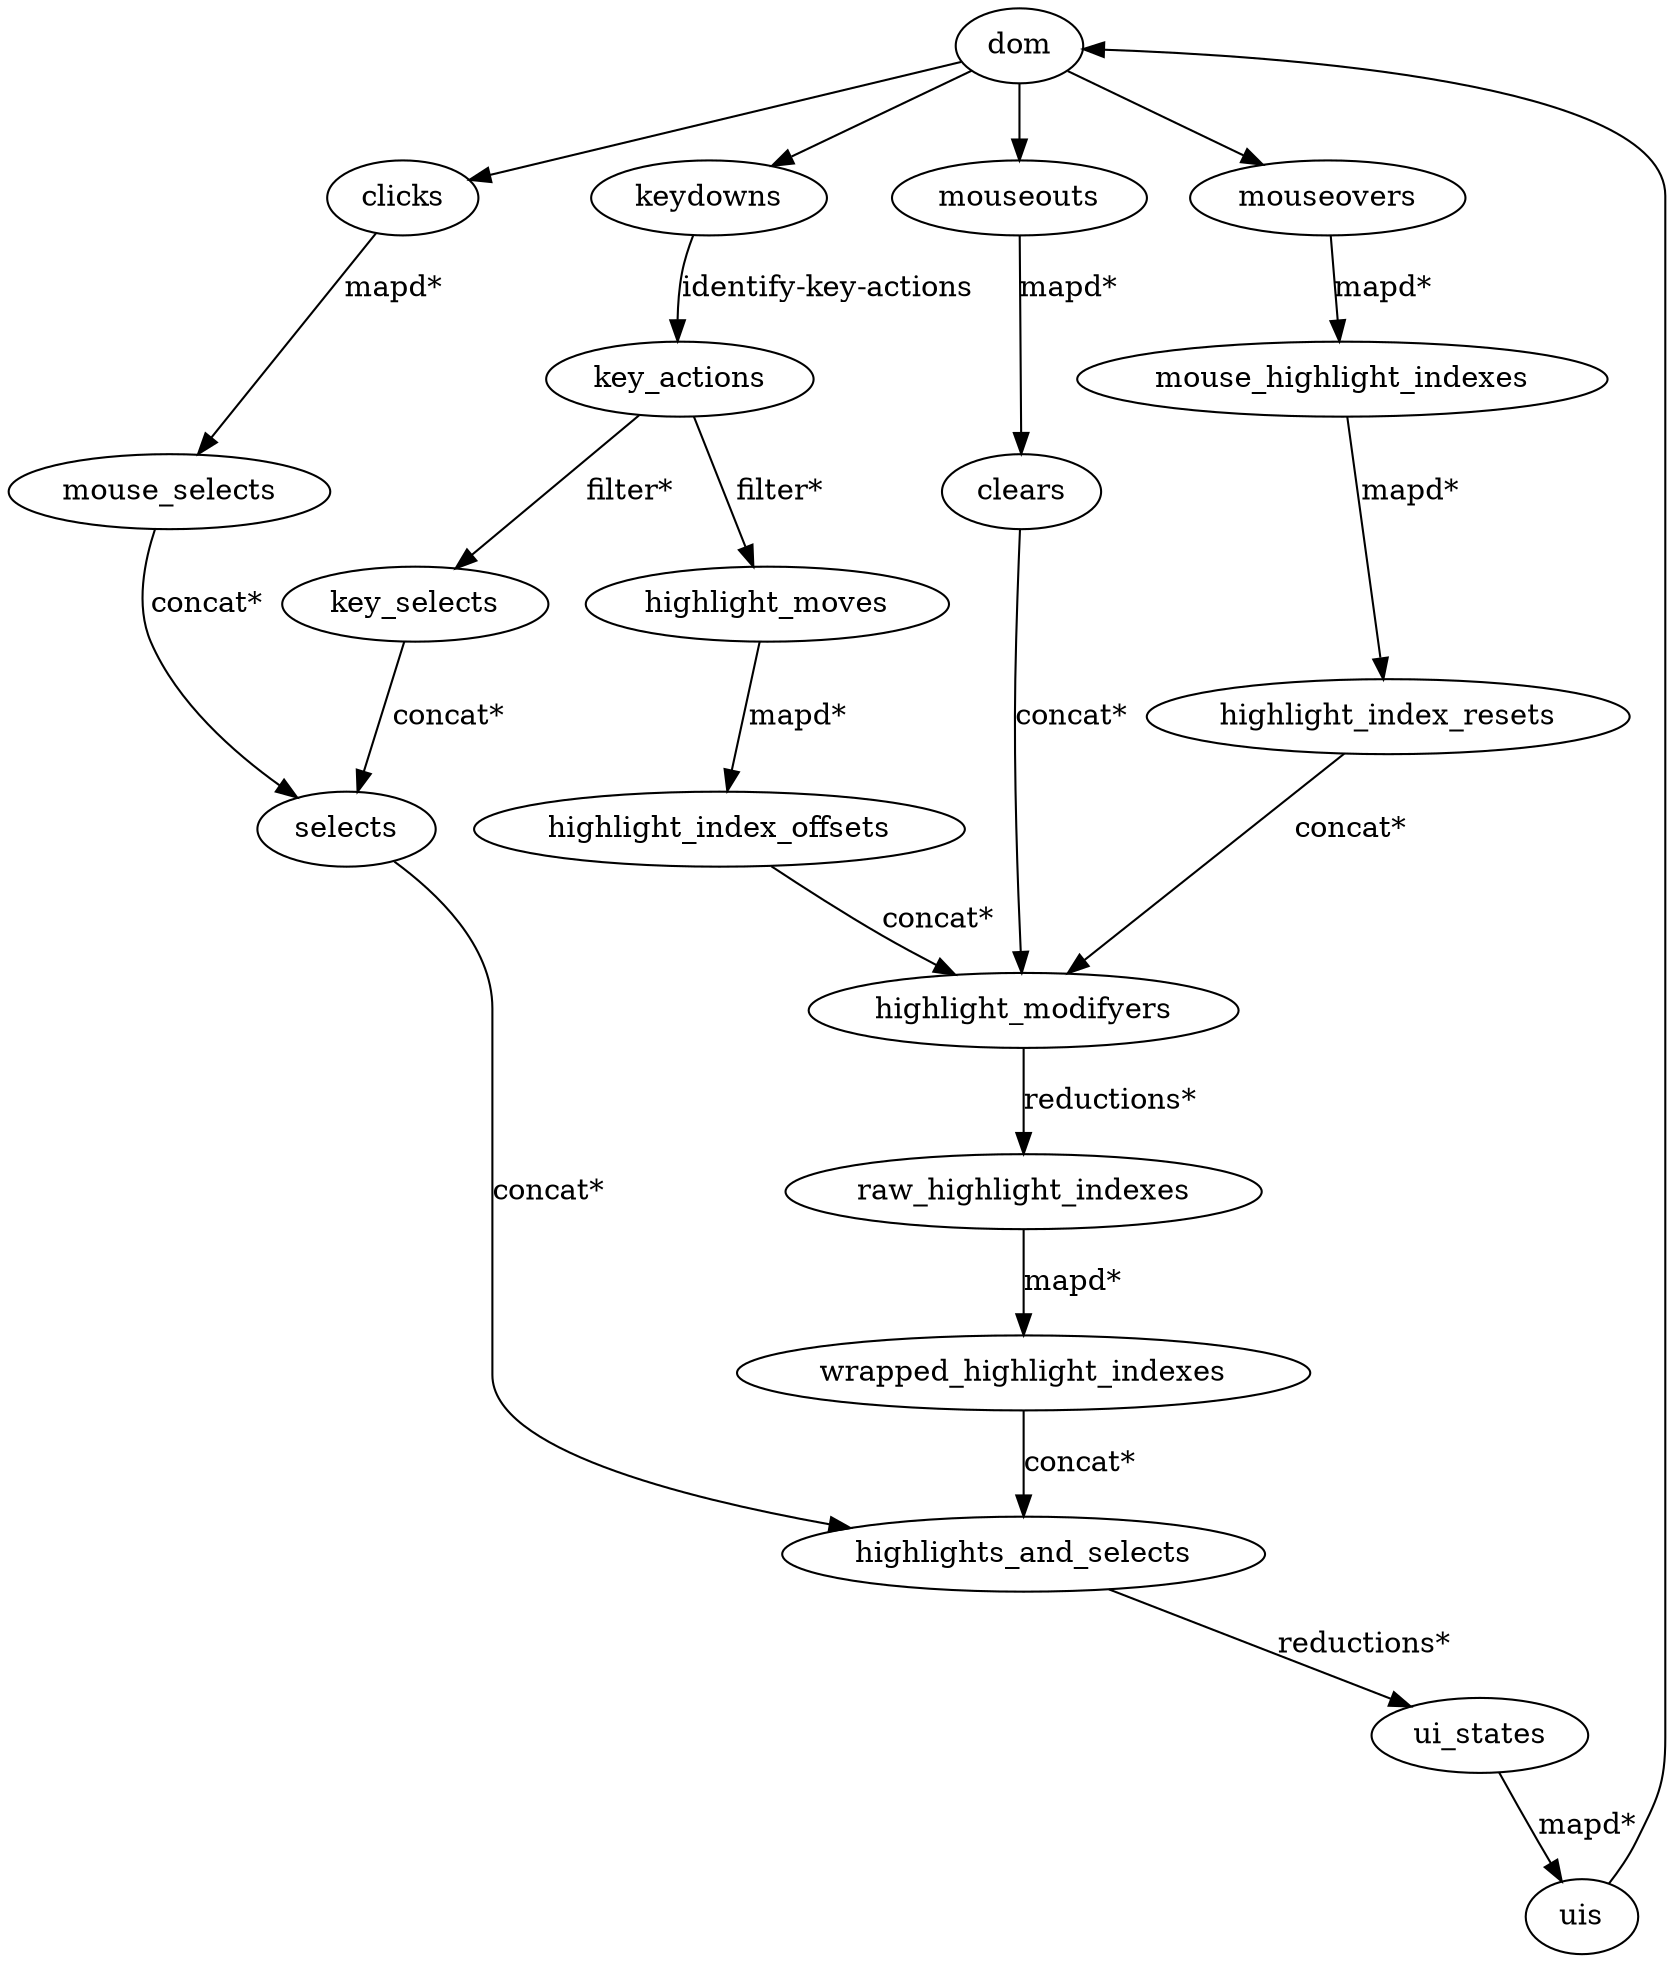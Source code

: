 digraph {

  dom                       -> keydowns
  dom                       -> mouseovers
  dom                       -> mouseouts
  dom                       -> clicks

  keydowns                  -> key_actions [label="identify-key-actions"]
  key_actions               -> key_selects [label="filter*"]
  clicks                    -> mouse_selects [label="mapd*"]
  key_selects               -> selects [label="concat*"]
  mouse_selects             -> selects [label="concat*"]
  key_actions               -> highlight_moves [label="filter*"]
  mouseouts                 -> clears [label="mapd*"]

  highlight_moves           -> highlight_index_offsets [label="mapd*"] 
  mouseovers                -> mouse_highlight_indexes [label="mapd*"]
  mouse_highlight_indexes   -> highlight_index_resets [label="mapd*"]

  clears                    -> highlight_modifyers [label="concat*"]
  highlight_index_offsets   -> highlight_modifyers [label="concat*"]
  highlight_index_resets    -> highlight_modifyers [label="concat*"]
  highlight_modifyers       -> raw_highlight_indexes [label="reductions*"]
  raw_highlight_indexes     -> wrapped_highlight_indexes [label="mapd*"]

  wrapped_highlight_indexes -> highlights_and_selects [label="concat*"]
  selects                   -> highlights_and_selects [label="concat*"]

  highlights_and_selects    -> ui_states [label="reductions*"]
  ui_states                 -> uis [label="mapd*"]
  uis -> dom
}
